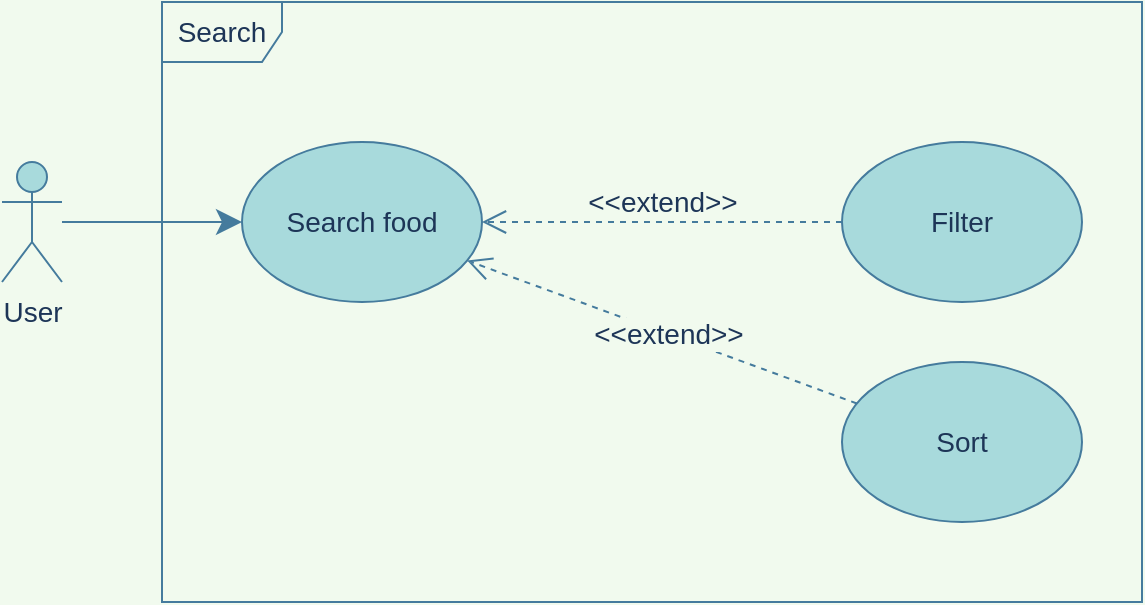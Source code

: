 <mxfile>
    <diagram id="k1mCTsObOEWrK_pauT9v" name="Page-1">
        <mxGraphModel dx="600" dy="467" grid="1" gridSize="10" guides="1" tooltips="1" connect="1" arrows="1" fold="1" page="1" pageScale="1" pageWidth="850" pageHeight="1100" background="#F1FAEE" math="0" shadow="0">
            <root>
                <mxCell id="0"/>
                <mxCell id="1" parent="0"/>
                <mxCell id="13" value="Search" style="shape=umlFrame;whiteSpace=wrap;html=1;fontSize=14;fillColor=none;strokeColor=#457B9D;fontColor=#1D3557;" parent="1" vertex="1">
                    <mxGeometry x="250" y="210" width="490" height="300" as="geometry"/>
                </mxCell>
                <mxCell id="11" style="edgeStyle=none;rounded=0;orthogonalLoop=1;jettySize=auto;html=1;fontSize=14;endArrow=classic;endFill=1;labelBackgroundColor=#F1FAEE;strokeColor=#457B9D;fontColor=#1D3557;strokeWidth=1;endSize=10;" parent="1" target="3" edge="1">
                    <mxGeometry relative="1" as="geometry">
                        <mxPoint x="200" y="320" as="sourcePoint"/>
                    </mxGeometry>
                </mxCell>
                <mxCell id="2" value="User" style="shape=umlActor;verticalLabelPosition=bottom;verticalAlign=top;html=1;outlineConnect=0;fontSize=14;fillColor=#A8DADC;strokeColor=#457B9D;fontColor=#1D3557;" parent="1" vertex="1">
                    <mxGeometry x="170" y="290" width="30" height="60" as="geometry"/>
                </mxCell>
                <mxCell id="3" value="Search food" style="ellipse;whiteSpace=wrap;html=1;fontSize=14;fillColor=#A8DADC;strokeColor=#457B9D;fontColor=#1D3557;" parent="1" vertex="1">
                    <mxGeometry x="290" y="280" width="120" height="80" as="geometry"/>
                </mxCell>
                <mxCell id="5" style="edgeStyle=orthogonalEdgeStyle;rounded=0;orthogonalLoop=1;jettySize=auto;html=1;fontSize=14;dashed=1;endArrow=open;endFill=0;labelBackgroundColor=#F1FAEE;strokeColor=#457B9D;fontColor=#1D3557;endSize=10;" parent="1" source="4" target="3" edge="1">
                    <mxGeometry relative="1" as="geometry"/>
                </mxCell>
                <mxCell id="6" value="&amp;lt;&amp;lt;extend&amp;gt;&amp;gt;" style="edgeLabel;html=1;align=center;verticalAlign=middle;resizable=0;points=[];fontSize=14;labelBackgroundColor=#F1FAEE;fontColor=#1D3557;" parent="5" vertex="1" connectable="0">
                    <mxGeometry x="-0.217" y="-3" relative="1" as="geometry">
                        <mxPoint x="-20" y="-7" as="offset"/>
                    </mxGeometry>
                </mxCell>
                <mxCell id="4" value="Filter" style="ellipse;whiteSpace=wrap;html=1;fontSize=14;fillColor=#A8DADC;strokeColor=#457B9D;fontColor=#1D3557;" parent="1" vertex="1">
                    <mxGeometry x="590" y="280" width="120" height="80" as="geometry"/>
                </mxCell>
                <mxCell id="8" value="&amp;lt;&amp;lt;extend&amp;gt;&amp;gt;" style="rounded=0;orthogonalLoop=1;jettySize=auto;html=1;dashed=1;fontSize=14;endArrow=open;endFill=0;labelBackgroundColor=#F1FAEE;strokeColor=#457B9D;fontColor=#1D3557;endSize=10;" parent="1" source="7" target="3" edge="1">
                    <mxGeometry x="-0.031" relative="1" as="geometry">
                        <mxPoint as="offset"/>
                    </mxGeometry>
                </mxCell>
                <mxCell id="7" value="Sort" style="ellipse;whiteSpace=wrap;html=1;fontSize=14;fillColor=#A8DADC;strokeColor=#457B9D;fontColor=#1D3557;" parent="1" vertex="1">
                    <mxGeometry x="590" y="390" width="120" height="80" as="geometry"/>
                </mxCell>
            </root>
        </mxGraphModel>
    </diagram>
</mxfile>